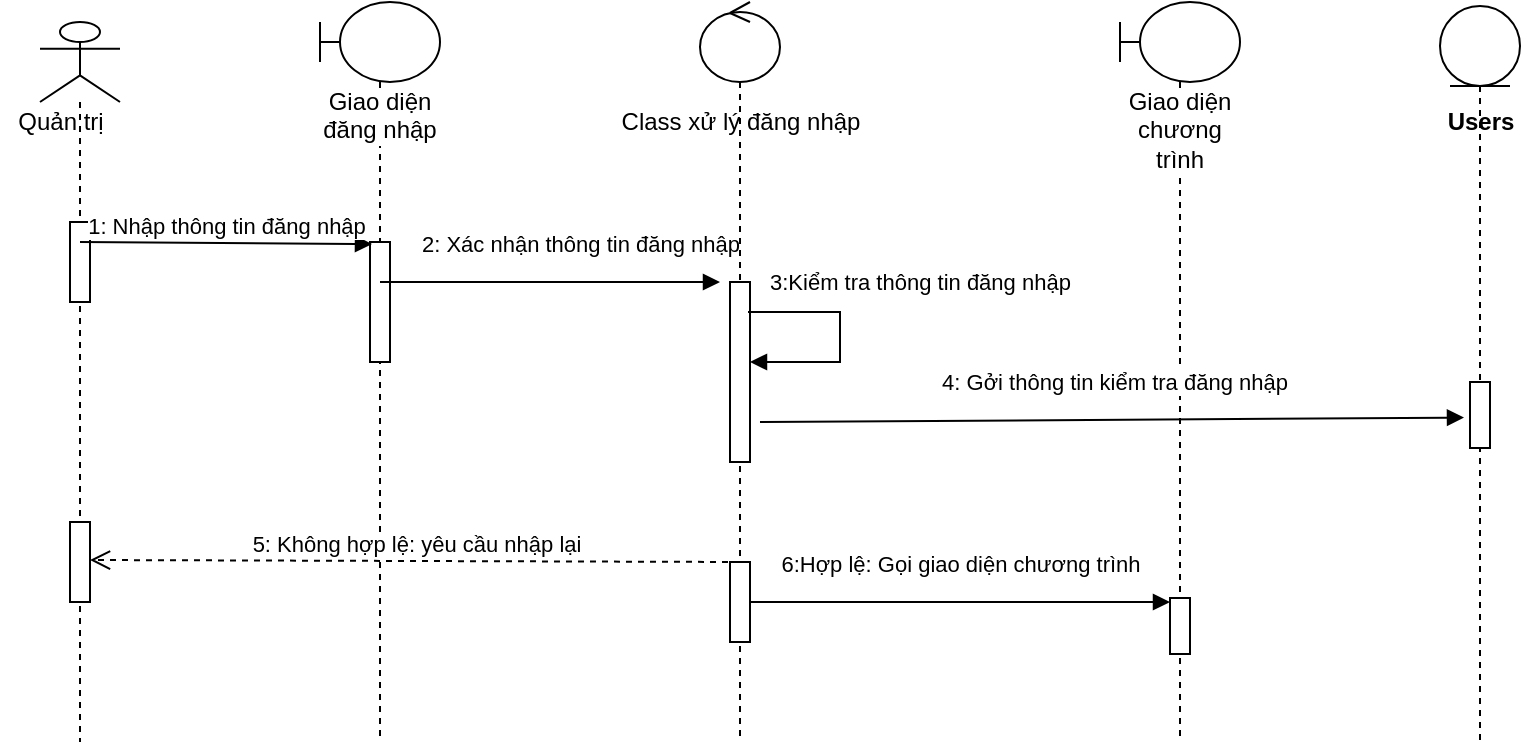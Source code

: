 <mxfile version="12.3.9" type="google" pages="1"><diagram id="oYNqcJ1V-YocR8-MEG0F" name="Page-1"><mxGraphModel dx="1038" dy="580" grid="1" gridSize="10" guides="1" tooltips="1" connect="1" arrows="1" fold="1" page="1" pageScale="1" pageWidth="827" pageHeight="1169" math="0" shadow="0"><root><mxCell id="0"/><mxCell id="1" parent="0"/><mxCell id="dGLvdBdhM5jmOPDacFoK-4" value="" style="shape=umlLifeline;participant=umlActor;perimeter=lifelinePerimeter;whiteSpace=wrap;html=1;container=1;collapsible=0;recursiveResize=0;verticalAlign=top;spacingTop=36;labelBackgroundColor=#ffffff;outlineConnect=0;" parent="1" vertex="1"><mxGeometry x="20" y="20" width="40" height="360" as="geometry"/></mxCell><mxCell id="dGLvdBdhM5jmOPDacFoK-5" value="Quản trị" style="text;html=1;align=center;verticalAlign=middle;resizable=0;points=[];;autosize=1;" parent="dGLvdBdhM5jmOPDacFoK-4" vertex="1"><mxGeometry x="-20" y="40" width="60" height="20" as="geometry"/></mxCell><mxCell id="dGLvdBdhM5jmOPDacFoK-6" value="" style="html=1;points=[];perimeter=orthogonalPerimeter;" parent="dGLvdBdhM5jmOPDacFoK-4" vertex="1"><mxGeometry x="15" y="100" width="10" height="40" as="geometry"/></mxCell><mxCell id="hxWgJqKo6K944Privin_-9" value="" style="html=1;points=[];perimeter=orthogonalPerimeter;" parent="dGLvdBdhM5jmOPDacFoK-4" vertex="1"><mxGeometry x="15" y="250" width="10" height="40" as="geometry"/></mxCell><mxCell id="dGLvdBdhM5jmOPDacFoK-8" value="Giao diện đăng nhập" style="shape=umlLifeline;participant=umlBoundary;perimeter=lifelinePerimeter;whiteSpace=wrap;html=1;container=1;collapsible=0;recursiveResize=0;verticalAlign=top;spacingTop=36;labelBackgroundColor=#ffffff;outlineConnect=0;" parent="1" vertex="1"><mxGeometry x="160" y="10" width="60" height="370" as="geometry"/></mxCell><mxCell id="dGLvdBdhM5jmOPDacFoK-9" value="" style="html=1;points=[];perimeter=orthogonalPerimeter;" parent="dGLvdBdhM5jmOPDacFoK-8" vertex="1"><mxGeometry x="25" y="120" width="10" height="60" as="geometry"/></mxCell><mxCell id="dGLvdBdhM5jmOPDacFoK-10" value="1: Nhập thông tin đăng nhập" style="html=1;verticalAlign=bottom;endArrow=block;entryX=0.1;entryY=0.017;entryDx=0;entryDy=0;entryPerimeter=0;" parent="1" target="dGLvdBdhM5jmOPDacFoK-9" edge="1"><mxGeometry width="80" relative="1" as="geometry"><mxPoint x="40" y="130" as="sourcePoint"/><mxPoint x="120" y="130" as="targetPoint"/><Array as="points"/></mxGeometry></mxCell><mxCell id="dGLvdBdhM5jmOPDacFoK-14" value="2: Xác nhận thông tin đăng nhập" style="html=1;verticalAlign=bottom;endArrow=block;" parent="1" edge="1"><mxGeometry x="0.176" y="10" width="80" relative="1" as="geometry"><mxPoint x="190" y="150" as="sourcePoint"/><mxPoint x="360" y="150" as="targetPoint"/><mxPoint as="offset"/></mxGeometry></mxCell><mxCell id="hxWgJqKo6K944Privin_-3" value="Giao diện chương trình" style="shape=umlLifeline;participant=umlBoundary;perimeter=lifelinePerimeter;whiteSpace=wrap;html=1;container=1;collapsible=0;recursiveResize=0;verticalAlign=top;spacingTop=36;labelBackgroundColor=#ffffff;outlineConnect=0;" parent="1" vertex="1"><mxGeometry x="560" y="10" width="60" height="368" as="geometry"/></mxCell><mxCell id="IKa3dy3F1PjCVyayHEUj-1" value="" style="html=1;points=[];perimeter=orthogonalPerimeter;" parent="hxWgJqKo6K944Privin_-3" vertex="1"><mxGeometry x="25" y="298" width="10" height="28" as="geometry"/></mxCell><mxCell id="IKa3dy3F1PjCVyayHEUj-2" value="6:Hợp lệ: Gọi giao diện chương trình" style="html=1;verticalAlign=bottom;endArrow=block;" parent="1" target="IKa3dy3F1PjCVyayHEUj-1" edge="1"><mxGeometry x="0.009" y="10" width="80" relative="1" as="geometry"><mxPoint x="373" y="310" as="sourcePoint"/><mxPoint x="453" y="310" as="targetPoint"/><mxPoint as="offset"/></mxGeometry></mxCell><mxCell id="IKa3dy3F1PjCVyayHEUj-3" value="5: Không hợp lệ: yêu cầu nhập lại" style="html=1;verticalAlign=bottom;endArrow=open;dashed=1;endSize=8;entryX=1;entryY=0.475;entryDx=0;entryDy=0;entryPerimeter=0;" parent="1" target="hxWgJqKo6K944Privin_-9" edge="1"><mxGeometry relative="1" as="geometry"><mxPoint x="370" y="290" as="sourcePoint"/><mxPoint x="290" y="290" as="targetPoint"/></mxGeometry></mxCell><mxCell id="HqAvMaMZfn-Ponhre_FJ-1" value="" style="shape=umlLifeline;participant=umlControl;perimeter=lifelinePerimeter;whiteSpace=wrap;html=1;container=1;collapsible=0;recursiveResize=0;verticalAlign=top;spacingTop=36;labelBackgroundColor=#ffffff;outlineConnect=0;" vertex="1" parent="1"><mxGeometry x="350" y="10" width="40" height="370" as="geometry"/></mxCell><mxCell id="hxWgJqKo6K944Privin_-1" value="" style="html=1;points=[];perimeter=orthogonalPerimeter;" parent="HqAvMaMZfn-Ponhre_FJ-1" vertex="1"><mxGeometry x="15" y="140" width="10" height="90" as="geometry"/></mxCell><mxCell id="hxWgJqKo6K944Privin_-2" value="3:Kiểm tra thông tin đăng nhập" style="edgeStyle=orthogonalEdgeStyle;html=1;align=left;spacingLeft=2;endArrow=block;rounded=0;exitX=0.9;exitY=0.167;exitDx=0;exitDy=0;exitPerimeter=0;" parent="HqAvMaMZfn-Ponhre_FJ-1" source="hxWgJqKo6K944Privin_-1" target="hxWgJqKo6K944Privin_-1" edge="1"><mxGeometry x="-0.868" y="15" relative="1" as="geometry"><mxPoint x="115" y="120" as="sourcePoint"/><Array as="points"><mxPoint x="70" y="155"/><mxPoint x="70" y="180"/></Array><mxPoint as="offset"/></mxGeometry></mxCell><mxCell id="hxWgJqKo6K944Privin_-7" value="" style="html=1;points=[];perimeter=orthogonalPerimeter;" parent="HqAvMaMZfn-Ponhre_FJ-1" vertex="1"><mxGeometry x="15" y="280" width="10" height="40" as="geometry"/></mxCell><mxCell id="HqAvMaMZfn-Ponhre_FJ-2" value="Class xử lý đăng nhập" style="text;html=1;align=center;verticalAlign=middle;resizable=0;points=[];;autosize=1;" vertex="1" parent="1"><mxGeometry x="305" y="60" width="130" height="20" as="geometry"/></mxCell><mxCell id="HqAvMaMZfn-Ponhre_FJ-4" value="4: Gởi thông tin kiểm tra đăng nhập" style="html=1;verticalAlign=bottom;endArrow=block;entryX=-0.3;entryY=0.539;entryDx=0;entryDy=0;entryPerimeter=0;" edge="1" parent="1" target="hxWgJqKo6K944Privin_-5"><mxGeometry x="0.009" y="10" width="80" relative="1" as="geometry"><mxPoint x="380" y="220" as="sourcePoint"/><mxPoint x="590" y="220" as="targetPoint"/><mxPoint as="offset"/></mxGeometry></mxCell><mxCell id="HqAvMaMZfn-Ponhre_FJ-5" value="" style="shape=umlLifeline;participant=umlEntity;perimeter=lifelinePerimeter;whiteSpace=wrap;html=1;container=1;collapsible=0;recursiveResize=0;verticalAlign=top;spacingTop=36;labelBackgroundColor=#ffffff;outlineConnect=0;" vertex="1" parent="1"><mxGeometry x="720" y="12" width="40" height="368" as="geometry"/></mxCell><mxCell id="hxWgJqKo6K944Privin_-5" value="" style="html=1;points=[];perimeter=orthogonalPerimeter;" parent="HqAvMaMZfn-Ponhre_FJ-5" vertex="1"><mxGeometry x="15" y="188" width="10" height="33" as="geometry"/></mxCell><mxCell id="HqAvMaMZfn-Ponhre_FJ-6" value="Users" style="text;html=1;align=center;verticalAlign=middle;resizable=0;points=[];;autosize=1;fontStyle=1" vertex="1" parent="1"><mxGeometry x="715" y="60" width="50" height="20" as="geometry"/></mxCell></root></mxGraphModel></diagram></mxfile>